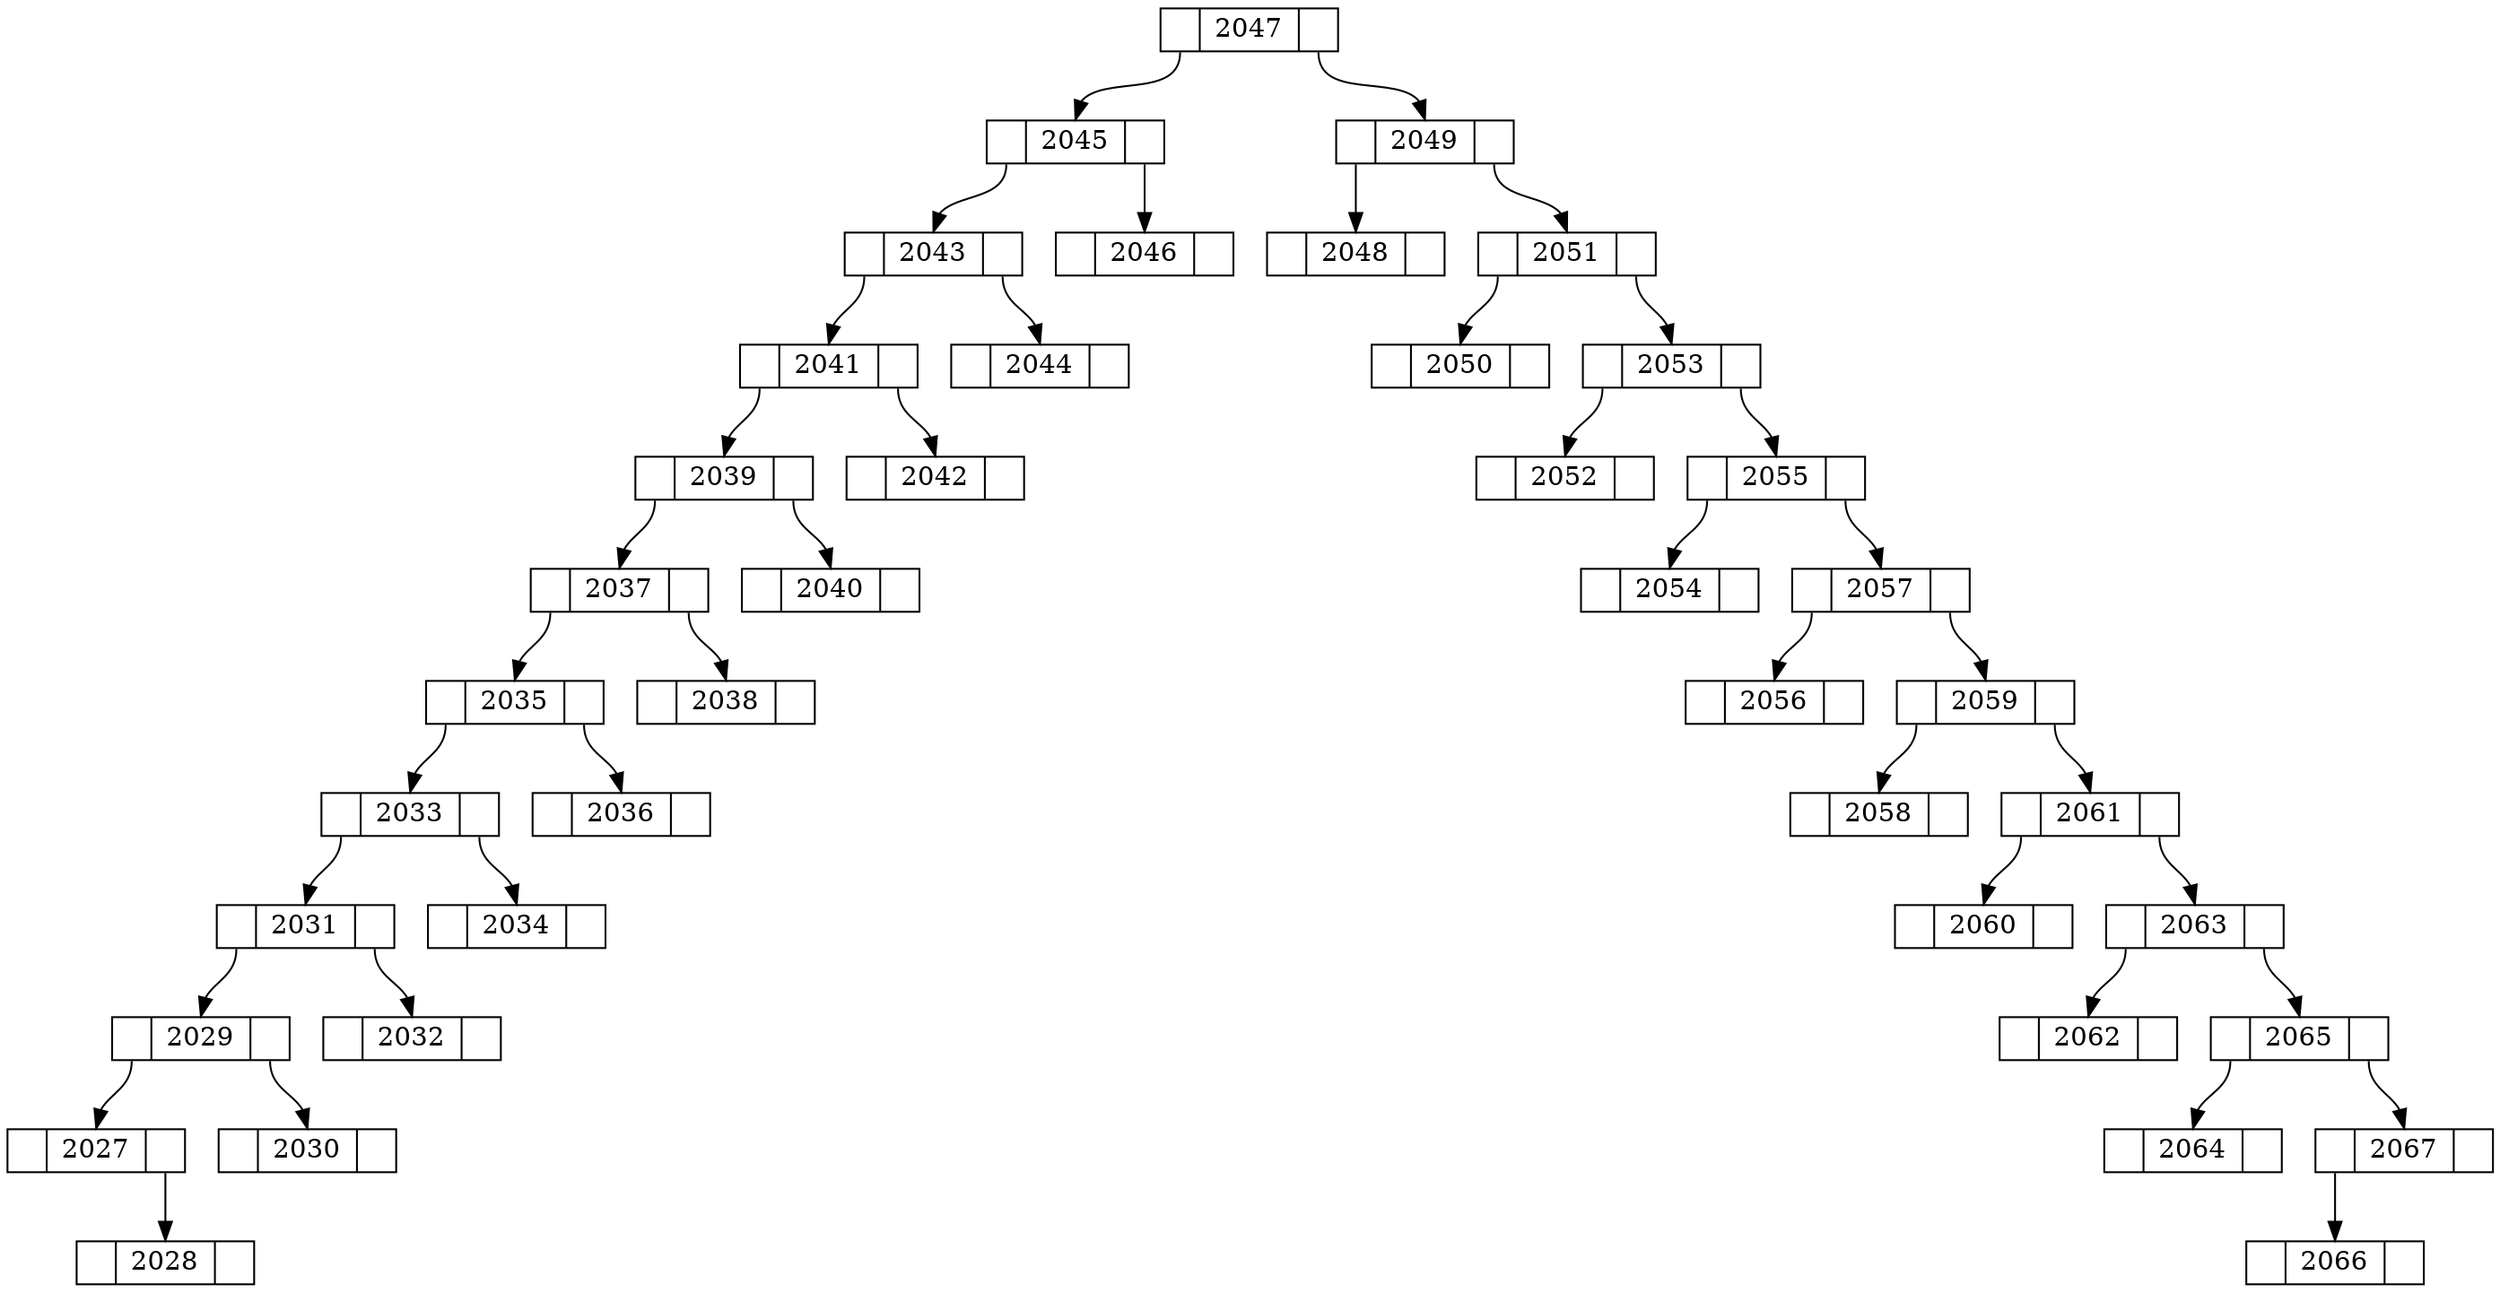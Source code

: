 digraph G {
   node [shape=record, height=0.1];
   node0x104e01f00 [label = "<l> | <m> 2047 | <r>"];
   node0x104e02ad0 [label = "<l> | <m> 2045 | <r>"];
   node0x104e01f00:l -> node0x104e02ad0:m;
   node0x104e02a70 [label = "<l> | <m> 2043 | <r>"];
   node0x104e02ad0:l -> node0x104e02a70:m;
   node0x104e02a10 [label = "<l> | <m> 2041 | <r>"];
   node0x104e02a70:l -> node0x104e02a10:m;
   node0x104e029b0 [label = "<l> | <m> 2039 | <r>"];
   node0x104e02a10:l -> node0x104e029b0:m;
   node0x104e02950 [label = "<l> | <m> 2037 | <r>"];
   node0x104e029b0:l -> node0x104e02950:m;
   node0x104e028f0 [label = "<l> | <m> 2035 | <r>"];
   node0x104e02950:l -> node0x104e028f0:m;
   node0x104e02890 [label = "<l> | <m> 2033 | <r>"];
   node0x104e028f0:l -> node0x104e02890:m;
   node0x104e02830 [label = "<l> | <m> 2031 | <r>"];
   node0x104e02890:l -> node0x104e02830:m;
   node0x104e027d0 [label = "<l> | <m> 2029 | <r>"];
   node0x104e02830:l -> node0x104e027d0:m;
   node0x104e02770 [label = "<l> | <m> 2027 | <r>"];
   node0x104e027d0:l -> node0x104e02770:m;
   node0x104e023b0 [label = "<l> | <m> 2028 | <r>"];
   node0x104e02770:r -> node0x104e023b0:m;
   node0x104e02410 [label = "<l> | <m> 2030 | <r>"];
   node0x104e027d0:r -> node0x104e02410:m;
   node0x104e02470 [label = "<l> | <m> 2032 | <r>"];
   node0x104e02830:r -> node0x104e02470:m;
   node0x104e024d0 [label = "<l> | <m> 2034 | <r>"];
   node0x104e02890:r -> node0x104e024d0:m;
   node0x104e02530 [label = "<l> | <m> 2036 | <r>"];
   node0x104e028f0:r -> node0x104e02530:m;
   node0x104e02590 [label = "<l> | <m> 2038 | <r>"];
   node0x104e02950:r -> node0x104e02590:m;
   node0x104e025f0 [label = "<l> | <m> 2040 | <r>"];
   node0x104e029b0:r -> node0x104e025f0:m;
   node0x104e02650 [label = "<l> | <m> 2042 | <r>"];
   node0x104e02a10:r -> node0x104e02650:m;
   node0x104e026b0 [label = "<l> | <m> 2044 | <r>"];
   node0x104e02a70:r -> node0x104e026b0:m;
   node0x104e02710 [label = "<l> | <m> 2046 | <r>"];
   node0x104e02ad0:r -> node0x104e02710:m;
   node0x104e02aa0 [label = "<l> | <m> 2049 | <r>"];
   node0x104e01f00:r -> node0x104e02aa0:m;
   node0x104e026e0 [label = "<l> | <m> 2048 | <r>"];
   node0x104e02aa0:l -> node0x104e026e0:m;
   node0x104e02a40 [label = "<l> | <m> 2051 | <r>"];
   node0x104e02aa0:r -> node0x104e02a40:m;
   node0x104e02680 [label = "<l> | <m> 2050 | <r>"];
   node0x104e02a40:l -> node0x104e02680:m;
   node0x104e029e0 [label = "<l> | <m> 2053 | <r>"];
   node0x104e02a40:r -> node0x104e029e0:m;
   node0x104e02620 [label = "<l> | <m> 2052 | <r>"];
   node0x104e029e0:l -> node0x104e02620:m;
   node0x104e02980 [label = "<l> | <m> 2055 | <r>"];
   node0x104e029e0:r -> node0x104e02980:m;
   node0x104e025c0 [label = "<l> | <m> 2054 | <r>"];
   node0x104e02980:l -> node0x104e025c0:m;
   node0x104e02920 [label = "<l> | <m> 2057 | <r>"];
   node0x104e02980:r -> node0x104e02920:m;
   node0x104e02560 [label = "<l> | <m> 2056 | <r>"];
   node0x104e02920:l -> node0x104e02560:m;
   node0x104e028c0 [label = "<l> | <m> 2059 | <r>"];
   node0x104e02920:r -> node0x104e028c0:m;
   node0x104e02500 [label = "<l> | <m> 2058 | <r>"];
   node0x104e028c0:l -> node0x104e02500:m;
   node0x104e02860 [label = "<l> | <m> 2061 | <r>"];
   node0x104e028c0:r -> node0x104e02860:m;
   node0x104e024a0 [label = "<l> | <m> 2060 | <r>"];
   node0x104e02860:l -> node0x104e024a0:m;
   node0x104e02800 [label = "<l> | <m> 2063 | <r>"];
   node0x104e02860:r -> node0x104e02800:m;
   node0x104e02440 [label = "<l> | <m> 2062 | <r>"];
   node0x104e02800:l -> node0x104e02440:m;
   node0x104e027a0 [label = "<l> | <m> 2065 | <r>"];
   node0x104e02800:r -> node0x104e027a0:m;
   node0x104e023e0 [label = "<l> | <m> 2064 | <r>"];
   node0x104e027a0:l -> node0x104e023e0:m;
   node0x104e02740 [label = "<l> | <m> 2067 | <r>"];
   node0x104e027a0:r -> node0x104e02740:m;
   node0x104e02380 [label = "<l> | <m> 2066 | <r>"];
   node0x104e02740:l -> node0x104e02380:m;
}
